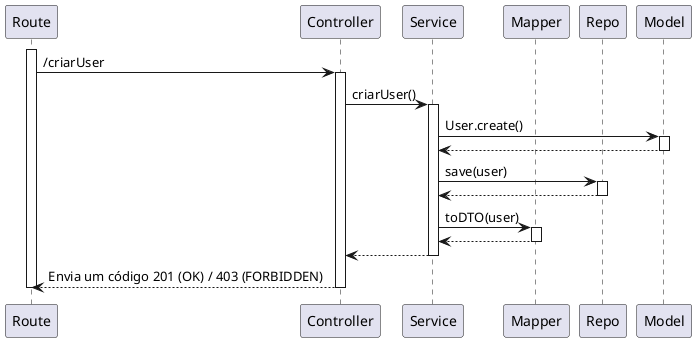 @startuml vp3

participant Route as route
participant Controller as ctrl
participant Service as svc
participant Mapper as mapper
participant Repo as repoTar
participant Model as model


'participant "A&A" as auth
'route -> auth : autentica("GestorUtilizadores")
'activate auth
'auth --> route
'deactivate auth

activate route
route -> ctrl : /criarUser
activate ctrl
ctrl -> svc : criarUser()
activate svc
svc -> model : User.create()
activate model
model --> svc
deactivate model
svc -> repoTar : save(user)
activate repoTar
repoTar --> svc
deactivate repoTar
svc -> mapper : toDTO(user)
activate mapper
mapper --> svc
deactivate mapper
svc --> ctrl
deactivate svc
ctrl --> route : Envia um código 201 (OK) / 403 (FORBIDDEN)
deactivate ctrl
deactivate route



@enduml